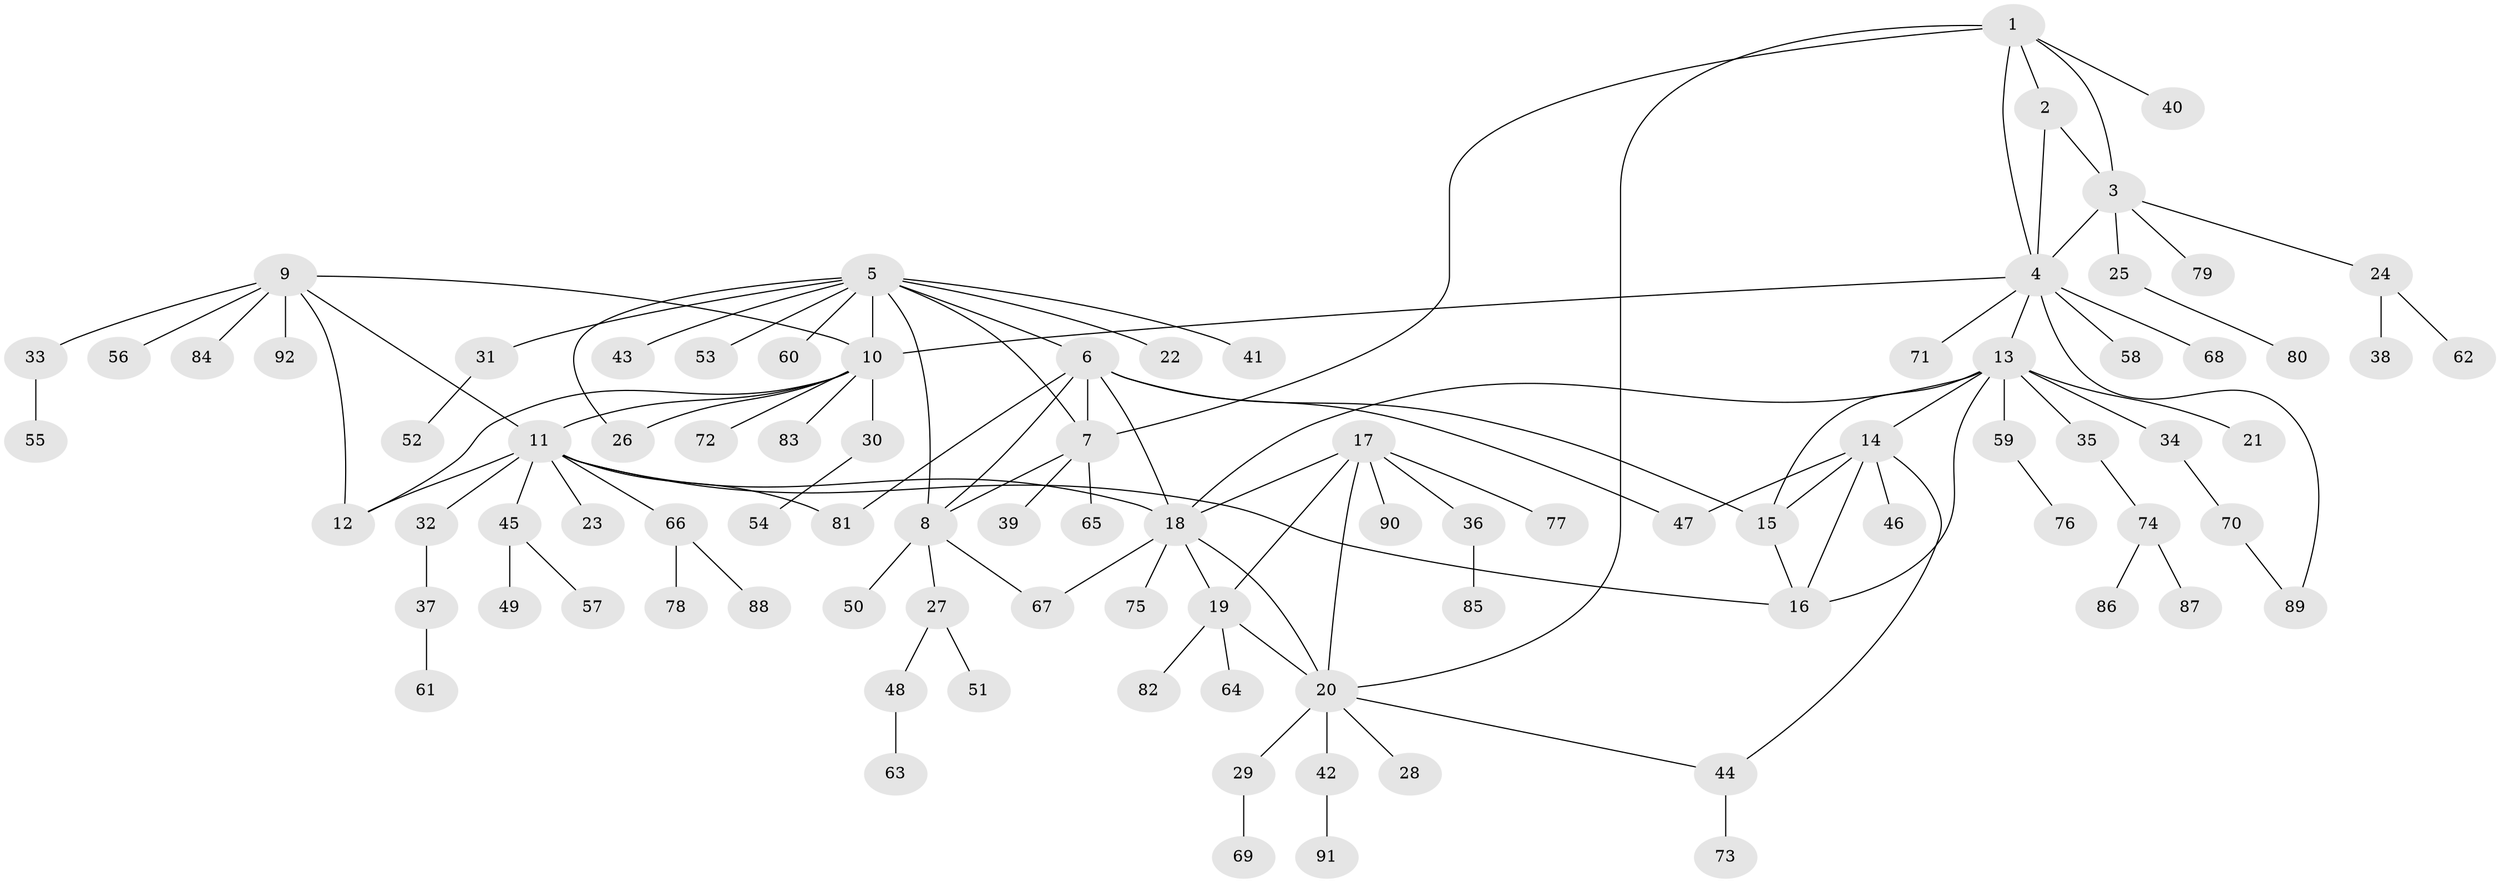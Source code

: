 // coarse degree distribution, {4: 0.031746031746031744, 5: 0.07936507936507936, 7: 0.031746031746031744, 10: 0.031746031746031744, 9: 0.047619047619047616, 6: 0.015873015873015872, 3: 0.015873015873015872, 1: 0.49206349206349204, 2: 0.25396825396825395}
// Generated by graph-tools (version 1.1) at 2025/52/02/27/25 19:52:14]
// undirected, 92 vertices, 118 edges
graph export_dot {
graph [start="1"]
  node [color=gray90,style=filled];
  1;
  2;
  3;
  4;
  5;
  6;
  7;
  8;
  9;
  10;
  11;
  12;
  13;
  14;
  15;
  16;
  17;
  18;
  19;
  20;
  21;
  22;
  23;
  24;
  25;
  26;
  27;
  28;
  29;
  30;
  31;
  32;
  33;
  34;
  35;
  36;
  37;
  38;
  39;
  40;
  41;
  42;
  43;
  44;
  45;
  46;
  47;
  48;
  49;
  50;
  51;
  52;
  53;
  54;
  55;
  56;
  57;
  58;
  59;
  60;
  61;
  62;
  63;
  64;
  65;
  66;
  67;
  68;
  69;
  70;
  71;
  72;
  73;
  74;
  75;
  76;
  77;
  78;
  79;
  80;
  81;
  82;
  83;
  84;
  85;
  86;
  87;
  88;
  89;
  90;
  91;
  92;
  1 -- 2;
  1 -- 3;
  1 -- 4;
  1 -- 7;
  1 -- 20;
  1 -- 40;
  2 -- 3;
  2 -- 4;
  3 -- 4;
  3 -- 24;
  3 -- 25;
  3 -- 79;
  4 -- 10;
  4 -- 13;
  4 -- 58;
  4 -- 68;
  4 -- 71;
  4 -- 89;
  5 -- 6;
  5 -- 7;
  5 -- 8;
  5 -- 10;
  5 -- 22;
  5 -- 26;
  5 -- 31;
  5 -- 41;
  5 -- 43;
  5 -- 53;
  5 -- 60;
  6 -- 7;
  6 -- 8;
  6 -- 15;
  6 -- 18;
  6 -- 47;
  6 -- 81;
  7 -- 8;
  7 -- 39;
  7 -- 65;
  8 -- 27;
  8 -- 50;
  8 -- 67;
  9 -- 10;
  9 -- 11;
  9 -- 12;
  9 -- 33;
  9 -- 56;
  9 -- 84;
  9 -- 92;
  10 -- 11;
  10 -- 12;
  10 -- 26;
  10 -- 30;
  10 -- 72;
  10 -- 83;
  11 -- 12;
  11 -- 16;
  11 -- 18;
  11 -- 23;
  11 -- 32;
  11 -- 45;
  11 -- 66;
  11 -- 81;
  13 -- 14;
  13 -- 15;
  13 -- 16;
  13 -- 18;
  13 -- 21;
  13 -- 34;
  13 -- 35;
  13 -- 59;
  14 -- 15;
  14 -- 16;
  14 -- 44;
  14 -- 46;
  14 -- 47;
  15 -- 16;
  17 -- 18;
  17 -- 19;
  17 -- 20;
  17 -- 36;
  17 -- 77;
  17 -- 90;
  18 -- 19;
  18 -- 20;
  18 -- 67;
  18 -- 75;
  19 -- 20;
  19 -- 64;
  19 -- 82;
  20 -- 28;
  20 -- 29;
  20 -- 42;
  20 -- 44;
  24 -- 38;
  24 -- 62;
  25 -- 80;
  27 -- 48;
  27 -- 51;
  29 -- 69;
  30 -- 54;
  31 -- 52;
  32 -- 37;
  33 -- 55;
  34 -- 70;
  35 -- 74;
  36 -- 85;
  37 -- 61;
  42 -- 91;
  44 -- 73;
  45 -- 49;
  45 -- 57;
  48 -- 63;
  59 -- 76;
  66 -- 78;
  66 -- 88;
  70 -- 89;
  74 -- 86;
  74 -- 87;
}
